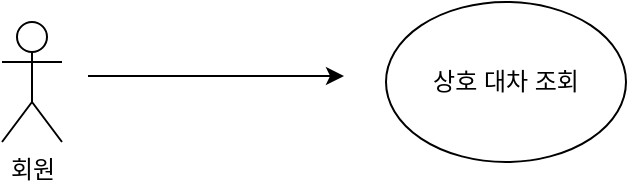 <mxfile version="14.4.3" type="device"><diagram id="oSp_V83dS9k9u0fcsuco" name="페이지-1"><mxGraphModel dx="944" dy="632" grid="0" gridSize="10" guides="1" tooltips="1" connect="1" arrows="1" fold="1" page="1" pageScale="1" pageWidth="827" pageHeight="1169" math="0" shadow="0"><root><mxCell id="0"/><mxCell id="1" parent="0"/><mxCell id="aPIQnkZ7y10e-7ly1tV6-1" value="회원" style="shape=umlActor;verticalLabelPosition=bottom;verticalAlign=top;html=1;outlineConnect=0;" vertex="1" parent="1"><mxGeometry x="70" y="240" width="30" height="60" as="geometry"/></mxCell><mxCell id="aPIQnkZ7y10e-7ly1tV6-2" value="상호 대차 조회" style="ellipse;whiteSpace=wrap;html=1;" vertex="1" parent="1"><mxGeometry x="262" y="230" width="120" height="80" as="geometry"/></mxCell><mxCell id="aPIQnkZ7y10e-7ly1tV6-3" value="" style="endArrow=classic;html=1;" edge="1" parent="1"><mxGeometry width="50" height="50" relative="1" as="geometry"><mxPoint x="113" y="267" as="sourcePoint"/><mxPoint x="241" y="267" as="targetPoint"/></mxGeometry></mxCell></root></mxGraphModel></diagram></mxfile>